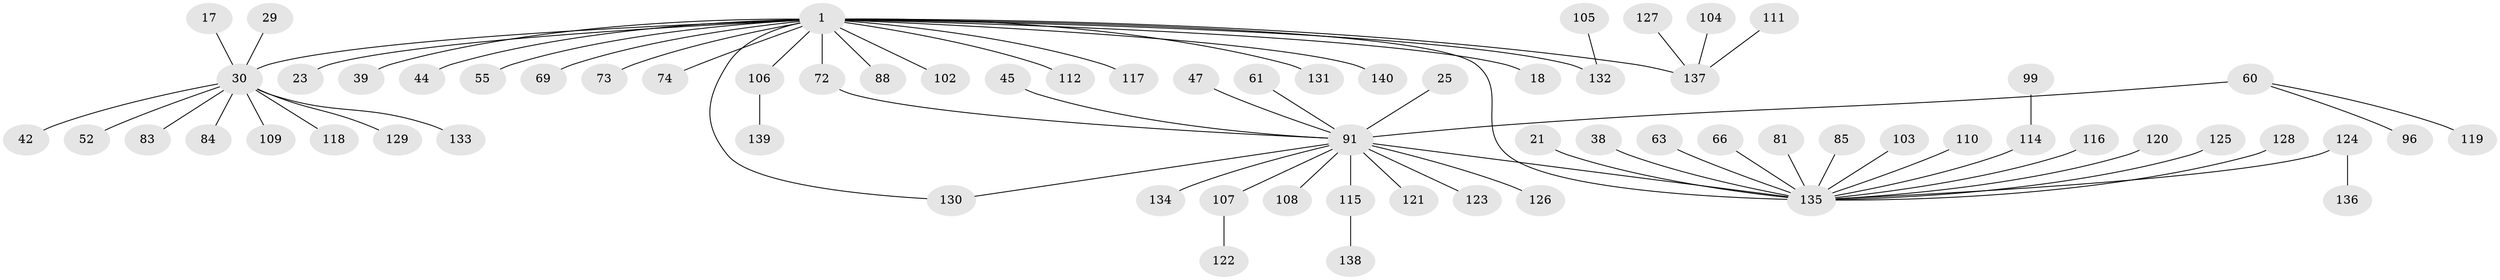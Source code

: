 // original degree distribution, {23: 0.007142857142857143, 2: 0.2, 5: 0.02142857142857143, 3: 0.05, 18: 0.007142857142857143, 14: 0.007142857142857143, 4: 0.05, 7: 0.02142857142857143, 1: 0.6285714285714286, 6: 0.007142857142857143}
// Generated by graph-tools (version 1.1) at 2025/47/03/09/25 04:47:33]
// undirected, 70 vertices, 71 edges
graph export_dot {
graph [start="1"]
  node [color=gray90,style=filled];
  1;
  17;
  18;
  21;
  23;
  25;
  29;
  30 [super="+10"];
  38;
  39;
  42;
  44;
  45;
  47;
  52;
  55;
  60 [super="+33"];
  61;
  63;
  66 [super="+11"];
  69 [super="+43"];
  72;
  73 [super="+2"];
  74;
  81;
  83;
  84;
  85;
  88;
  91 [super="+6+50+64"];
  96 [super="+65"];
  99;
  102;
  103;
  104;
  105;
  106 [super="+82+101"];
  107;
  108 [super="+79"];
  109;
  110 [super="+95"];
  111;
  112 [super="+98"];
  114 [super="+58"];
  115;
  116;
  117;
  118 [super="+27+71"];
  119;
  120 [super="+41+54"];
  121;
  122;
  123 [super="+92"];
  124;
  125 [super="+28+37"];
  126;
  127;
  128;
  129 [super="+62"];
  130 [super="+35+53+93+113"];
  131;
  132 [super="+100"];
  133 [super="+94"];
  134 [super="+22+31+51+75+87"];
  135 [super="+5"];
  136;
  137 [super="+3+4+13+77+86+97"];
  138;
  139;
  140;
  1 -- 18;
  1 -- 23;
  1 -- 30 [weight=2];
  1 -- 39;
  1 -- 44;
  1 -- 55;
  1 -- 72;
  1 -- 74;
  1 -- 88;
  1 -- 102;
  1 -- 117;
  1 -- 131;
  1 -- 135 [weight=2];
  1 -- 140;
  1 -- 137;
  1 -- 73;
  1 -- 130;
  1 -- 69;
  1 -- 132;
  1 -- 106;
  1 -- 112;
  17 -- 30;
  21 -- 135;
  25 -- 91;
  29 -- 30;
  30 -- 84;
  30 -- 109;
  30 -- 42;
  30 -- 83;
  30 -- 52;
  30 -- 118;
  30 -- 129;
  30 -- 133;
  38 -- 135;
  45 -- 91;
  47 -- 91;
  60 -- 119;
  60 -- 91 [weight=2];
  60 -- 96;
  61 -- 91;
  63 -- 135;
  66 -- 135;
  72 -- 91;
  81 -- 135;
  85 -- 135;
  91 -- 135 [weight=2];
  91 -- 130;
  91 -- 134;
  91 -- 107;
  91 -- 115;
  91 -- 121;
  91 -- 126;
  91 -- 108;
  91 -- 123;
  99 -- 114;
  103 -- 135;
  104 -- 137;
  105 -- 132;
  106 -- 139;
  107 -- 122;
  110 -- 135;
  111 -- 137;
  114 -- 135;
  115 -- 138;
  116 -- 135;
  120 -- 135;
  124 -- 136;
  124 -- 135;
  125 -- 135;
  127 -- 137;
  128 -- 135;
}
